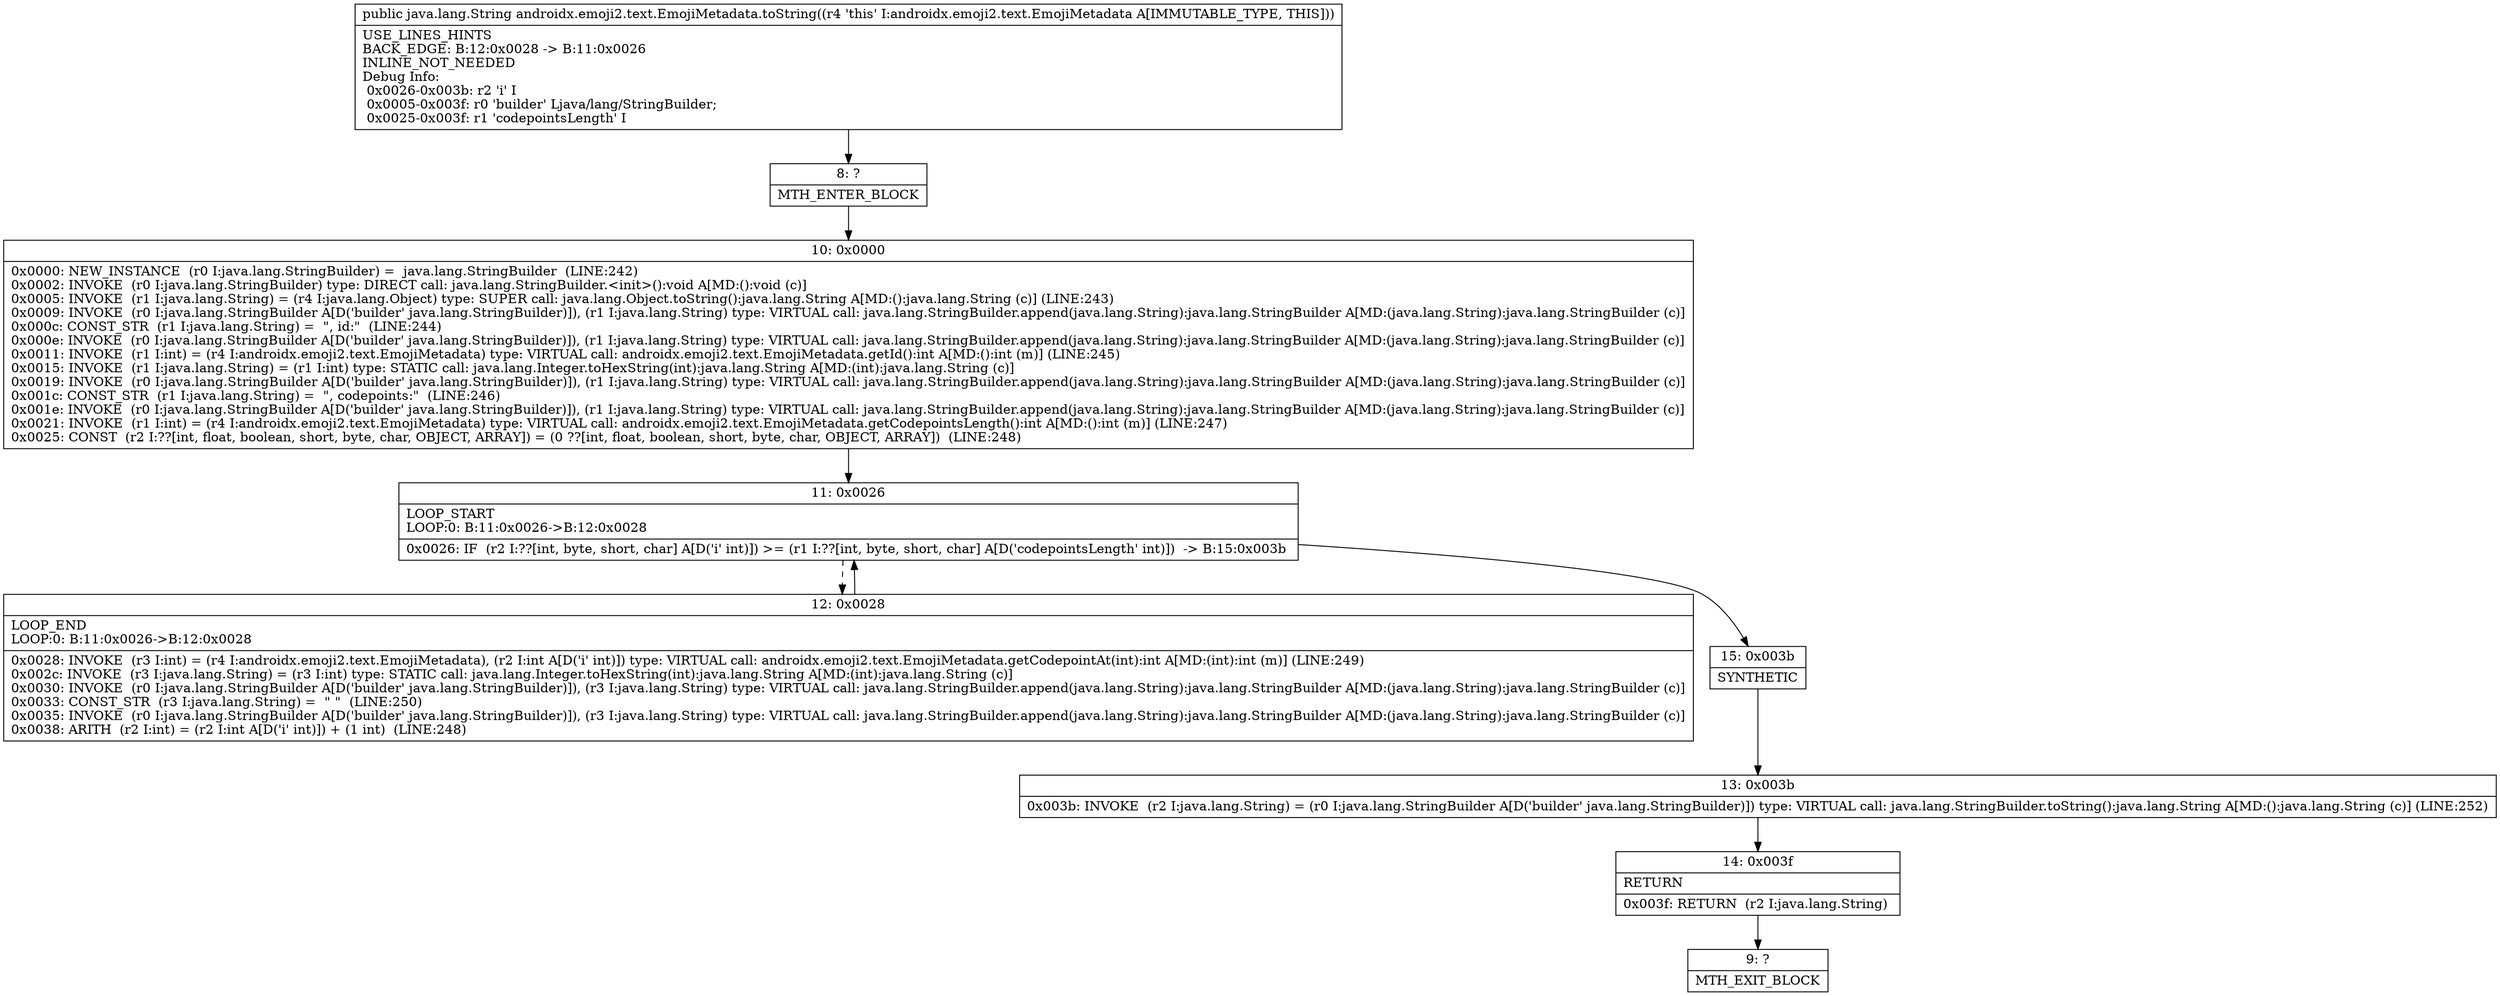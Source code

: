 digraph "CFG forandroidx.emoji2.text.EmojiMetadata.toString()Ljava\/lang\/String;" {
Node_8 [shape=record,label="{8\:\ ?|MTH_ENTER_BLOCK\l}"];
Node_10 [shape=record,label="{10\:\ 0x0000|0x0000: NEW_INSTANCE  (r0 I:java.lang.StringBuilder) =  java.lang.StringBuilder  (LINE:242)\l0x0002: INVOKE  (r0 I:java.lang.StringBuilder) type: DIRECT call: java.lang.StringBuilder.\<init\>():void A[MD:():void (c)]\l0x0005: INVOKE  (r1 I:java.lang.String) = (r4 I:java.lang.Object) type: SUPER call: java.lang.Object.toString():java.lang.String A[MD:():java.lang.String (c)] (LINE:243)\l0x0009: INVOKE  (r0 I:java.lang.StringBuilder A[D('builder' java.lang.StringBuilder)]), (r1 I:java.lang.String) type: VIRTUAL call: java.lang.StringBuilder.append(java.lang.String):java.lang.StringBuilder A[MD:(java.lang.String):java.lang.StringBuilder (c)]\l0x000c: CONST_STR  (r1 I:java.lang.String) =  \", id:\"  (LINE:244)\l0x000e: INVOKE  (r0 I:java.lang.StringBuilder A[D('builder' java.lang.StringBuilder)]), (r1 I:java.lang.String) type: VIRTUAL call: java.lang.StringBuilder.append(java.lang.String):java.lang.StringBuilder A[MD:(java.lang.String):java.lang.StringBuilder (c)]\l0x0011: INVOKE  (r1 I:int) = (r4 I:androidx.emoji2.text.EmojiMetadata) type: VIRTUAL call: androidx.emoji2.text.EmojiMetadata.getId():int A[MD:():int (m)] (LINE:245)\l0x0015: INVOKE  (r1 I:java.lang.String) = (r1 I:int) type: STATIC call: java.lang.Integer.toHexString(int):java.lang.String A[MD:(int):java.lang.String (c)]\l0x0019: INVOKE  (r0 I:java.lang.StringBuilder A[D('builder' java.lang.StringBuilder)]), (r1 I:java.lang.String) type: VIRTUAL call: java.lang.StringBuilder.append(java.lang.String):java.lang.StringBuilder A[MD:(java.lang.String):java.lang.StringBuilder (c)]\l0x001c: CONST_STR  (r1 I:java.lang.String) =  \", codepoints:\"  (LINE:246)\l0x001e: INVOKE  (r0 I:java.lang.StringBuilder A[D('builder' java.lang.StringBuilder)]), (r1 I:java.lang.String) type: VIRTUAL call: java.lang.StringBuilder.append(java.lang.String):java.lang.StringBuilder A[MD:(java.lang.String):java.lang.StringBuilder (c)]\l0x0021: INVOKE  (r1 I:int) = (r4 I:androidx.emoji2.text.EmojiMetadata) type: VIRTUAL call: androidx.emoji2.text.EmojiMetadata.getCodepointsLength():int A[MD:():int (m)] (LINE:247)\l0x0025: CONST  (r2 I:??[int, float, boolean, short, byte, char, OBJECT, ARRAY]) = (0 ??[int, float, boolean, short, byte, char, OBJECT, ARRAY])  (LINE:248)\l}"];
Node_11 [shape=record,label="{11\:\ 0x0026|LOOP_START\lLOOP:0: B:11:0x0026\-\>B:12:0x0028\l|0x0026: IF  (r2 I:??[int, byte, short, char] A[D('i' int)]) \>= (r1 I:??[int, byte, short, char] A[D('codepointsLength' int)])  \-\> B:15:0x003b \l}"];
Node_12 [shape=record,label="{12\:\ 0x0028|LOOP_END\lLOOP:0: B:11:0x0026\-\>B:12:0x0028\l|0x0028: INVOKE  (r3 I:int) = (r4 I:androidx.emoji2.text.EmojiMetadata), (r2 I:int A[D('i' int)]) type: VIRTUAL call: androidx.emoji2.text.EmojiMetadata.getCodepointAt(int):int A[MD:(int):int (m)] (LINE:249)\l0x002c: INVOKE  (r3 I:java.lang.String) = (r3 I:int) type: STATIC call: java.lang.Integer.toHexString(int):java.lang.String A[MD:(int):java.lang.String (c)]\l0x0030: INVOKE  (r0 I:java.lang.StringBuilder A[D('builder' java.lang.StringBuilder)]), (r3 I:java.lang.String) type: VIRTUAL call: java.lang.StringBuilder.append(java.lang.String):java.lang.StringBuilder A[MD:(java.lang.String):java.lang.StringBuilder (c)]\l0x0033: CONST_STR  (r3 I:java.lang.String) =  \" \"  (LINE:250)\l0x0035: INVOKE  (r0 I:java.lang.StringBuilder A[D('builder' java.lang.StringBuilder)]), (r3 I:java.lang.String) type: VIRTUAL call: java.lang.StringBuilder.append(java.lang.String):java.lang.StringBuilder A[MD:(java.lang.String):java.lang.StringBuilder (c)]\l0x0038: ARITH  (r2 I:int) = (r2 I:int A[D('i' int)]) + (1 int)  (LINE:248)\l}"];
Node_15 [shape=record,label="{15\:\ 0x003b|SYNTHETIC\l}"];
Node_13 [shape=record,label="{13\:\ 0x003b|0x003b: INVOKE  (r2 I:java.lang.String) = (r0 I:java.lang.StringBuilder A[D('builder' java.lang.StringBuilder)]) type: VIRTUAL call: java.lang.StringBuilder.toString():java.lang.String A[MD:():java.lang.String (c)] (LINE:252)\l}"];
Node_14 [shape=record,label="{14\:\ 0x003f|RETURN\l|0x003f: RETURN  (r2 I:java.lang.String) \l}"];
Node_9 [shape=record,label="{9\:\ ?|MTH_EXIT_BLOCK\l}"];
MethodNode[shape=record,label="{public java.lang.String androidx.emoji2.text.EmojiMetadata.toString((r4 'this' I:androidx.emoji2.text.EmojiMetadata A[IMMUTABLE_TYPE, THIS]))  | USE_LINES_HINTS\lBACK_EDGE: B:12:0x0028 \-\> B:11:0x0026\lINLINE_NOT_NEEDED\lDebug Info:\l  0x0026\-0x003b: r2 'i' I\l  0x0005\-0x003f: r0 'builder' Ljava\/lang\/StringBuilder;\l  0x0025\-0x003f: r1 'codepointsLength' I\l}"];
MethodNode -> Node_8;Node_8 -> Node_10;
Node_10 -> Node_11;
Node_11 -> Node_12[style=dashed];
Node_11 -> Node_15;
Node_12 -> Node_11;
Node_15 -> Node_13;
Node_13 -> Node_14;
Node_14 -> Node_9;
}

